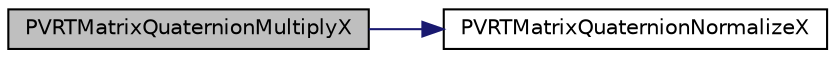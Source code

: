 digraph "PVRTMatrixQuaternionMultiplyX"
{
  edge [fontname="Helvetica",fontsize="10",labelfontname="Helvetica",labelfontsize="10"];
  node [fontname="Helvetica",fontsize="10",shape=record];
  rankdir="LR";
  Node1 [label="PVRTMatrixQuaternionMultiplyX",height=0.2,width=0.4,color="black", fillcolor="grey75", style="filled", fontcolor="black"];
  Node1 -> Node2 [color="midnightblue",fontsize="10",style="solid"];
  Node2 [label="PVRTMatrixQuaternionNormalizeX",height=0.2,width=0.4,color="black", fillcolor="white", style="filled",URL="$_p_v_r_t_quaternion_8h.html#a117d00d8d8be589577771c9e27df157c"];
}
